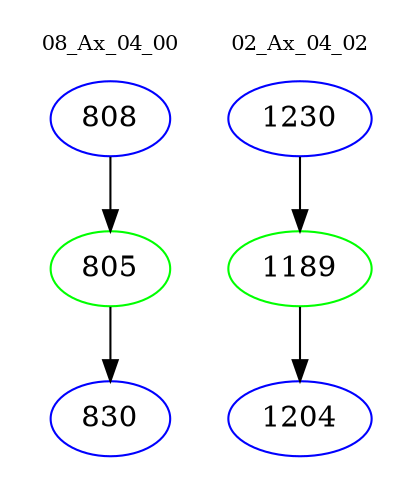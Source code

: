 digraph{
subgraph cluster_0 {
color = white
label = "08_Ax_04_00";
fontsize=10;
T0_808 [label="808", color="blue"]
T0_808 -> T0_805 [color="black"]
T0_805 [label="805", color="green"]
T0_805 -> T0_830 [color="black"]
T0_830 [label="830", color="blue"]
}
subgraph cluster_1 {
color = white
label = "02_Ax_04_02";
fontsize=10;
T1_1230 [label="1230", color="blue"]
T1_1230 -> T1_1189 [color="black"]
T1_1189 [label="1189", color="green"]
T1_1189 -> T1_1204 [color="black"]
T1_1204 [label="1204", color="blue"]
}
}
